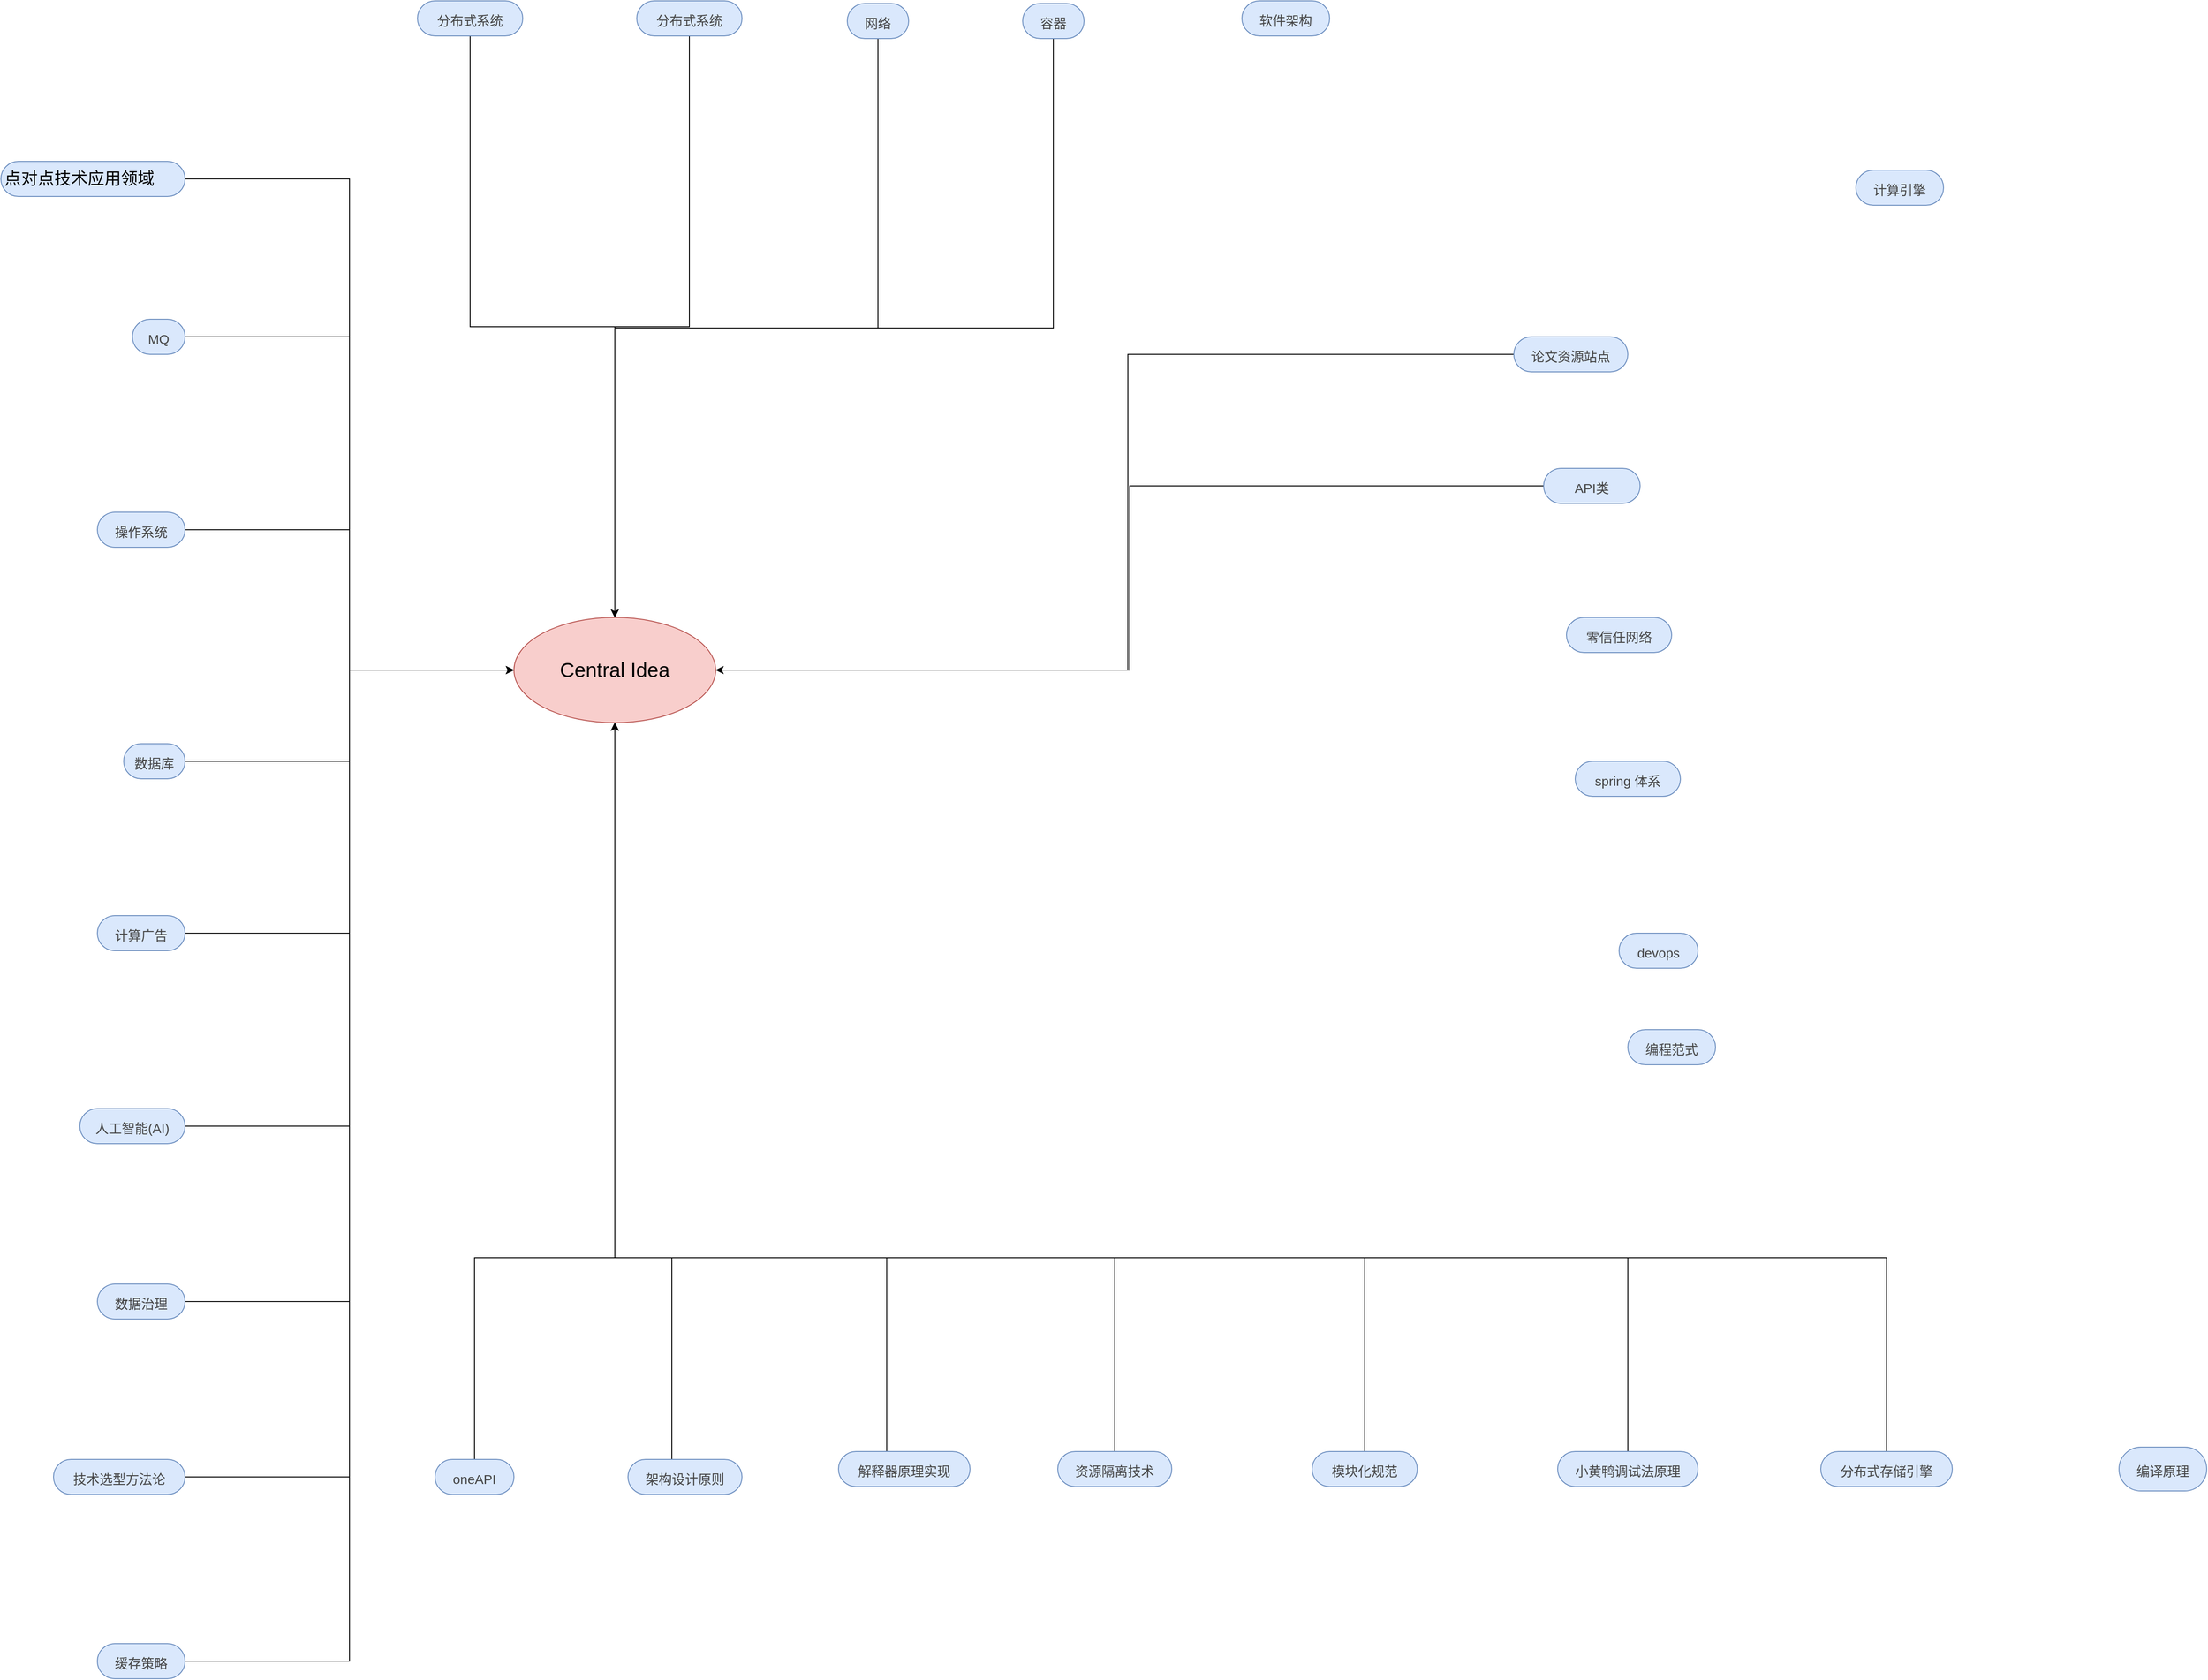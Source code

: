 <mxfile version="14.5.10" type="github">
  <diagram id="6a731a19-8d31-9384-78a2-239565b7b9f0" name="Page-1">
    <mxGraphModel dx="2591" dy="1621" grid="1" gridSize="10" guides="1" tooltips="1" connect="1" arrows="1" fold="1" page="1" pageScale="1" pageWidth="1169" pageHeight="827" background="#ffffff" math="0" shadow="0">
      <root>
        <mxCell id="0" />
        <mxCell id="1" parent="0" />
        <mxCell id="EWJaeOZzXr4_e9GZDVeo-1780" value="Central Idea" style="ellipse;whiteSpace=wrap;html=1;align=center;newEdgeStyle={&quot;edgeStyle&quot;:&quot;entityRelationEdgeStyle&quot;,&quot;startArrow&quot;:&quot;none&quot;,&quot;endArrow&quot;:&quot;none&quot;,&quot;segment&quot;:10,&quot;curved&quot;:1};treeFolding=1;treeMoving=1;labelBackgroundColor=none;fillColor=#f8cecc;strokeColor=#b85450;fontSize=23;" vertex="1" parent="1">
          <mxGeometry x="470" y="250" width="230" height="120" as="geometry" />
        </mxCell>
        <mxCell id="EWJaeOZzXr4_e9GZDVeo-1785" value="&lt;span style=&quot;color: rgb(68, 68, 68); font-size: 15px; text-align: left;&quot;&gt;编程范式&lt;/span&gt;" style="whiteSpace=wrap;html=1;rounded=1;arcSize=50;align=center;verticalAlign=middle;strokeWidth=1;autosize=1;spacing=4;treeFolding=1;treeMoving=1;newEdgeStyle={&quot;edgeStyle&quot;:&quot;entityRelationEdgeStyle&quot;,&quot;startArrow&quot;:&quot;none&quot;,&quot;endArrow&quot;:&quot;none&quot;,&quot;segment&quot;:10,&quot;curved&quot;:1};labelBackgroundColor=none;fontSize=23;fillColor=#dae8fc;strokeColor=#6c8ebf;" vertex="1" parent="1">
          <mxGeometry x="1740" y="720" width="100" height="40" as="geometry" />
        </mxCell>
        <mxCell id="EWJaeOZzXr4_e9GZDVeo-1792" value="&lt;span style=&quot;color: rgb(68 , 68 , 68) ; font-size: 15px ; text-align: left&quot;&gt;计算引擎&lt;/span&gt;" style="whiteSpace=wrap;html=1;rounded=1;arcSize=50;align=center;verticalAlign=middle;strokeWidth=1;autosize=1;spacing=4;treeFolding=1;treeMoving=1;newEdgeStyle={&quot;edgeStyle&quot;:&quot;entityRelationEdgeStyle&quot;,&quot;startArrow&quot;:&quot;none&quot;,&quot;endArrow&quot;:&quot;none&quot;,&quot;segment&quot;:10,&quot;curved&quot;:1};labelBackgroundColor=none;fontSize=23;fillColor=#dae8fc;strokeColor=#6c8ebf;" vertex="1" parent="1">
          <mxGeometry x="2000" y="-260" width="100" height="40" as="geometry" />
        </mxCell>
        <mxCell id="EWJaeOZzXr4_e9GZDVeo-1798" value="&lt;span style=&quot;color: rgb(68 , 68 , 68) ; font-size: 15px ; text-align: left&quot;&gt;编译原理&lt;br&gt;&lt;/span&gt;" style="whiteSpace=wrap;html=1;rounded=1;arcSize=50;align=center;verticalAlign=middle;strokeWidth=1;autosize=1;spacing=4;treeFolding=1;treeMoving=1;newEdgeStyle={&quot;edgeStyle&quot;:&quot;entityRelationEdgeStyle&quot;,&quot;startArrow&quot;:&quot;none&quot;,&quot;endArrow&quot;:&quot;none&quot;,&quot;segment&quot;:10,&quot;curved&quot;:1};labelBackgroundColor=none;fontSize=23;fillColor=#dae8fc;strokeColor=#6c8ebf;" vertex="1" parent="1">
          <mxGeometry x="2300" y="1196" width="100" height="50" as="geometry" />
        </mxCell>
        <mxCell id="EWJaeOZzXr4_e9GZDVeo-1935" style="edgeStyle=orthogonalEdgeStyle;rounded=0;orthogonalLoop=1;jettySize=auto;html=1;entryX=1;entryY=0.5;entryDx=0;entryDy=0;fontSize=19;fontColor=#FF0000;targetPerimeterSpacing=0;" edge="1" parent="1" source="EWJaeOZzXr4_e9GZDVeo-1800" target="EWJaeOZzXr4_e9GZDVeo-1780">
          <mxGeometry relative="1" as="geometry" />
        </mxCell>
        <mxCell id="EWJaeOZzXr4_e9GZDVeo-1800" value="&lt;span style=&quot;color: rgb(68 , 68 , 68) ; font-size: 15px ; text-align: left&quot;&gt;API类&lt;/span&gt;" style="whiteSpace=wrap;html=1;rounded=1;arcSize=50;align=center;verticalAlign=middle;strokeWidth=1;autosize=1;spacing=4;treeFolding=1;treeMoving=1;newEdgeStyle={&quot;edgeStyle&quot;:&quot;entityRelationEdgeStyle&quot;,&quot;startArrow&quot;:&quot;none&quot;,&quot;endArrow&quot;:&quot;none&quot;,&quot;segment&quot;:10,&quot;curved&quot;:1};labelBackgroundColor=none;fontSize=23;fillColor=#dae8fc;strokeColor=#6c8ebf;" vertex="1" parent="1">
          <mxGeometry x="1644" y="80" width="110" height="40" as="geometry" />
        </mxCell>
        <mxCell id="EWJaeOZzXr4_e9GZDVeo-1805" value="&lt;span style=&quot;color: rgb(68 , 68 , 68) ; font-size: 15px ; text-align: left&quot;&gt;devops&lt;/span&gt;" style="whiteSpace=wrap;html=1;rounded=1;arcSize=50;align=center;verticalAlign=middle;strokeWidth=1;autosize=1;spacing=4;treeFolding=1;treeMoving=1;newEdgeStyle={&quot;edgeStyle&quot;:&quot;entityRelationEdgeStyle&quot;,&quot;startArrow&quot;:&quot;none&quot;,&quot;endArrow&quot;:&quot;none&quot;,&quot;segment&quot;:10,&quot;curved&quot;:1};labelBackgroundColor=none;fontSize=23;fillColor=#dae8fc;strokeColor=#6c8ebf;" vertex="1" parent="1">
          <mxGeometry x="1730" y="610" width="90" height="40" as="geometry" />
        </mxCell>
        <mxCell id="EWJaeOZzXr4_e9GZDVeo-1931" style="edgeStyle=orthogonalEdgeStyle;rounded=0;orthogonalLoop=1;jettySize=auto;html=1;entryX=0.5;entryY=1;entryDx=0;entryDy=0;fontSize=19;fontColor=#FF0000;targetPerimeterSpacing=0;" edge="1" parent="1" source="EWJaeOZzXr4_e9GZDVeo-1810" target="EWJaeOZzXr4_e9GZDVeo-1780">
          <mxGeometry relative="1" as="geometry">
            <Array as="points">
              <mxPoint x="1155" y="980" />
              <mxPoint x="585" y="980" />
            </Array>
          </mxGeometry>
        </mxCell>
        <mxCell id="EWJaeOZzXr4_e9GZDVeo-1810" value="&lt;span style=&quot;color: rgb(68 , 68 , 68) ; font-size: 15px ; text-align: left&quot;&gt;资源隔离技术&lt;br&gt;&lt;/span&gt;" style="whiteSpace=wrap;html=1;rounded=1;arcSize=50;align=center;verticalAlign=middle;strokeWidth=1;autosize=1;spacing=4;treeFolding=1;treeMoving=1;newEdgeStyle={&quot;edgeStyle&quot;:&quot;entityRelationEdgeStyle&quot;,&quot;startArrow&quot;:&quot;none&quot;,&quot;endArrow&quot;:&quot;none&quot;,&quot;segment&quot;:10,&quot;curved&quot;:1};labelBackgroundColor=none;fontSize=23;fillColor=#dae8fc;strokeColor=#6c8ebf;" vertex="1" parent="1">
          <mxGeometry x="1090" y="1201" width="130" height="40" as="geometry" />
        </mxCell>
        <mxCell id="EWJaeOZzXr4_e9GZDVeo-1932" style="edgeStyle=orthogonalEdgeStyle;rounded=0;orthogonalLoop=1;jettySize=auto;html=1;entryX=0.5;entryY=1;entryDx=0;entryDy=0;fontSize=19;fontColor=#FF0000;targetPerimeterSpacing=0;" edge="1" parent="1" source="EWJaeOZzXr4_e9GZDVeo-1812" target="EWJaeOZzXr4_e9GZDVeo-1780">
          <mxGeometry relative="1" as="geometry">
            <Array as="points">
              <mxPoint x="1440" y="980" />
              <mxPoint x="585" y="980" />
            </Array>
          </mxGeometry>
        </mxCell>
        <mxCell id="EWJaeOZzXr4_e9GZDVeo-1812" value="&lt;span style=&quot;color: rgb(68 , 68 , 68) ; font-size: 15px ; text-align: left&quot;&gt;模块化规范&lt;br&gt;&lt;/span&gt;" style="whiteSpace=wrap;html=1;rounded=1;arcSize=50;align=center;verticalAlign=middle;strokeWidth=1;autosize=1;spacing=4;treeFolding=1;treeMoving=1;newEdgeStyle={&quot;edgeStyle&quot;:&quot;entityRelationEdgeStyle&quot;,&quot;startArrow&quot;:&quot;none&quot;,&quot;endArrow&quot;:&quot;none&quot;,&quot;segment&quot;:10,&quot;curved&quot;:1};labelBackgroundColor=none;fontSize=23;fillColor=#dae8fc;strokeColor=#6c8ebf;" vertex="1" parent="1">
          <mxGeometry x="1380" y="1201" width="120" height="40" as="geometry" />
        </mxCell>
        <mxCell id="EWJaeOZzXr4_e9GZDVeo-1933" style="edgeStyle=orthogonalEdgeStyle;rounded=0;orthogonalLoop=1;jettySize=auto;html=1;entryX=0.5;entryY=1;entryDx=0;entryDy=0;fontSize=19;fontColor=#FF0000;targetPerimeterSpacing=0;" edge="1" parent="1" source="EWJaeOZzXr4_e9GZDVeo-1815" target="EWJaeOZzXr4_e9GZDVeo-1780">
          <mxGeometry relative="1" as="geometry">
            <Array as="points">
              <mxPoint x="1740" y="980" />
              <mxPoint x="585" y="980" />
            </Array>
          </mxGeometry>
        </mxCell>
        <mxCell id="EWJaeOZzXr4_e9GZDVeo-1815" value="&lt;span style=&quot;color: rgb(68 , 68 , 68) ; font-size: 15px ; text-align: left&quot;&gt;小黄鸭调试法原理&lt;/span&gt;" style="whiteSpace=wrap;html=1;rounded=1;arcSize=50;align=center;verticalAlign=middle;strokeWidth=1;autosize=1;spacing=4;treeFolding=1;treeMoving=1;newEdgeStyle={&quot;edgeStyle&quot;:&quot;entityRelationEdgeStyle&quot;,&quot;startArrow&quot;:&quot;none&quot;,&quot;endArrow&quot;:&quot;none&quot;,&quot;segment&quot;:10,&quot;curved&quot;:1};labelBackgroundColor=none;fontSize=23;fillColor=#dae8fc;strokeColor=#6c8ebf;" vertex="1" parent="1">
          <mxGeometry x="1660" y="1201" width="160" height="40" as="geometry" />
        </mxCell>
        <mxCell id="EWJaeOZzXr4_e9GZDVeo-1928" style="edgeStyle=orthogonalEdgeStyle;rounded=0;orthogonalLoop=1;jettySize=auto;html=1;entryX=0.5;entryY=1;entryDx=0;entryDy=0;fontSize=19;fontColor=#FF0000;targetPerimeterSpacing=0;" edge="1" parent="1" source="EWJaeOZzXr4_e9GZDVeo-1817" target="EWJaeOZzXr4_e9GZDVeo-1780">
          <mxGeometry relative="1" as="geometry">
            <Array as="points">
              <mxPoint x="650" y="980" />
              <mxPoint x="585" y="980" />
            </Array>
          </mxGeometry>
        </mxCell>
        <mxCell id="EWJaeOZzXr4_e9GZDVeo-1817" value="&lt;span style=&quot;color: rgb(68 , 68 , 68) ; font-size: 15px ; text-align: left&quot;&gt;架构设计原则&lt;br&gt;&lt;/span&gt;" style="whiteSpace=wrap;html=1;rounded=1;arcSize=50;align=center;verticalAlign=middle;strokeWidth=1;autosize=1;spacing=4;treeFolding=1;treeMoving=1;newEdgeStyle={&quot;edgeStyle&quot;:&quot;entityRelationEdgeStyle&quot;,&quot;startArrow&quot;:&quot;none&quot;,&quot;endArrow&quot;:&quot;none&quot;,&quot;segment&quot;:10,&quot;curved&quot;:1};labelBackgroundColor=none;fontSize=23;fillColor=#dae8fc;strokeColor=#6c8ebf;fontStyle=0" vertex="1" parent="1">
          <mxGeometry x="600.0" y="1210" width="130" height="40" as="geometry" />
        </mxCell>
        <mxCell id="EWJaeOZzXr4_e9GZDVeo-1929" style="edgeStyle=orthogonalEdgeStyle;rounded=0;orthogonalLoop=1;jettySize=auto;html=1;entryX=0.5;entryY=1;entryDx=0;entryDy=0;fontSize=19;fontColor=#FF0000;targetPerimeterSpacing=0;exitX=0.5;exitY=0;exitDx=0;exitDy=0;" edge="1" parent="1" source="EWJaeOZzXr4_e9GZDVeo-1819" target="EWJaeOZzXr4_e9GZDVeo-1780">
          <mxGeometry relative="1" as="geometry">
            <Array as="points">
              <mxPoint x="895" y="980" />
              <mxPoint x="585" y="980" />
            </Array>
          </mxGeometry>
        </mxCell>
        <mxCell id="EWJaeOZzXr4_e9GZDVeo-1819" value="&lt;span style=&quot;color: rgb(68 , 68 , 68) ; font-size: 15px ; text-align: left&quot;&gt;解释器原理实现&lt;/span&gt;" style="whiteSpace=wrap;html=1;rounded=1;arcSize=50;align=center;verticalAlign=middle;strokeWidth=1;autosize=1;spacing=4;treeFolding=1;treeMoving=1;newEdgeStyle={&quot;edgeStyle&quot;:&quot;entityRelationEdgeStyle&quot;,&quot;startArrow&quot;:&quot;none&quot;,&quot;endArrow&quot;:&quot;none&quot;,&quot;segment&quot;:10,&quot;curved&quot;:1};labelBackgroundColor=none;fontSize=23;fillColor=#dae8fc;strokeColor=#6c8ebf;" vertex="1" parent="1">
          <mxGeometry x="840" y="1201" width="150" height="40" as="geometry" />
        </mxCell>
        <mxCell id="EWJaeOZzXr4_e9GZDVeo-1927" style="edgeStyle=orthogonalEdgeStyle;rounded=0;orthogonalLoop=1;jettySize=auto;html=1;entryX=0.5;entryY=1;entryDx=0;entryDy=0;fontSize=19;fontColor=#FF0000;targetPerimeterSpacing=0;" edge="1" parent="1" source="EWJaeOZzXr4_e9GZDVeo-1821" target="EWJaeOZzXr4_e9GZDVeo-1780">
          <mxGeometry relative="1" as="geometry">
            <Array as="points">
              <mxPoint x="425" y="980" />
              <mxPoint x="585" y="980" />
            </Array>
          </mxGeometry>
        </mxCell>
        <mxCell id="EWJaeOZzXr4_e9GZDVeo-1821" value="&lt;span style=&quot;color: rgb(68 , 68 , 68) ; font-size: 15px ; text-align: left&quot;&gt;oneAPI&lt;br&gt;&lt;/span&gt;" style="whiteSpace=wrap;html=1;rounded=1;arcSize=50;align=center;verticalAlign=middle;strokeWidth=1;autosize=1;spacing=4;treeFolding=1;treeMoving=1;newEdgeStyle={&quot;edgeStyle&quot;:&quot;entityRelationEdgeStyle&quot;,&quot;startArrow&quot;:&quot;none&quot;,&quot;endArrow&quot;:&quot;none&quot;,&quot;segment&quot;:10,&quot;curved&quot;:1};labelBackgroundColor=none;fontSize=23;fillColor=#dae8fc;strokeColor=#6c8ebf;" vertex="1" parent="1">
          <mxGeometry x="380" y="1210" width="90" height="40" as="geometry" />
        </mxCell>
        <mxCell id="EWJaeOZzXr4_e9GZDVeo-1920" style="edgeStyle=orthogonalEdgeStyle;rounded=0;orthogonalLoop=1;jettySize=auto;html=1;entryX=0;entryY=0.5;entryDx=0;entryDy=0;fontSize=19;fontColor=#FF0000;targetPerimeterSpacing=0;" edge="1" parent="1" source="EWJaeOZzXr4_e9GZDVeo-1823" target="EWJaeOZzXr4_e9GZDVeo-1780">
          <mxGeometry relative="1" as="geometry" />
        </mxCell>
        <mxCell id="EWJaeOZzXr4_e9GZDVeo-1823" value="&lt;span style=&quot;color: rgb(68 , 68 , 68) ; font-size: 15px ; text-align: left&quot;&gt;缓存策略&lt;br&gt;&lt;/span&gt;" style="whiteSpace=wrap;html=1;rounded=1;arcSize=50;align=center;verticalAlign=middle;strokeWidth=1;autosize=1;spacing=4;treeFolding=1;treeMoving=1;newEdgeStyle={&quot;edgeStyle&quot;:&quot;entityRelationEdgeStyle&quot;,&quot;startArrow&quot;:&quot;none&quot;,&quot;endArrow&quot;:&quot;none&quot;,&quot;segment&quot;:10,&quot;curved&quot;:1};labelBackgroundColor=none;fontSize=23;fillColor=#dae8fc;strokeColor=#6c8ebf;" vertex="1" parent="1">
          <mxGeometry x="-5" y="1420" width="100" height="40" as="geometry" />
        </mxCell>
        <mxCell id="EWJaeOZzXr4_e9GZDVeo-1919" style="edgeStyle=orthogonalEdgeStyle;rounded=0;orthogonalLoop=1;jettySize=auto;html=1;entryX=0;entryY=0.5;entryDx=0;entryDy=0;fontSize=19;fontColor=#FF0000;targetPerimeterSpacing=0;" edge="1" parent="1" source="EWJaeOZzXr4_e9GZDVeo-1853" target="EWJaeOZzXr4_e9GZDVeo-1780">
          <mxGeometry relative="1" as="geometry" />
        </mxCell>
        <mxCell id="EWJaeOZzXr4_e9GZDVeo-1853" value="&lt;span style=&quot;color: rgb(68 , 68 , 68) ; font-size: 15px ; text-align: left&quot;&gt;技术选型方法论&lt;br&gt;&lt;/span&gt;" style="whiteSpace=wrap;html=1;rounded=1;arcSize=50;align=center;verticalAlign=middle;strokeWidth=1;autosize=1;spacing=4;treeFolding=1;treeMoving=1;newEdgeStyle={&quot;edgeStyle&quot;:&quot;entityRelationEdgeStyle&quot;,&quot;startArrow&quot;:&quot;none&quot;,&quot;endArrow&quot;:&quot;none&quot;,&quot;segment&quot;:10,&quot;curved&quot;:1};labelBackgroundColor=none;fontSize=23;fillColor=#dae8fc;strokeColor=#6c8ebf;" vertex="1" parent="1">
          <mxGeometry x="-55" y="1210" width="150" height="40" as="geometry" />
        </mxCell>
        <mxCell id="EWJaeOZzXr4_e9GZDVeo-1918" style="edgeStyle=orthogonalEdgeStyle;rounded=0;orthogonalLoop=1;jettySize=auto;html=1;entryX=0;entryY=0.5;entryDx=0;entryDy=0;fontSize=19;fontColor=#FF0000;targetPerimeterSpacing=0;" edge="1" parent="1" source="EWJaeOZzXr4_e9GZDVeo-1855" target="EWJaeOZzXr4_e9GZDVeo-1780">
          <mxGeometry relative="1" as="geometry" />
        </mxCell>
        <mxCell id="EWJaeOZzXr4_e9GZDVeo-1855" value="&lt;span style=&quot;color: rgb(68 , 68 , 68) ; font-size: 15px ; text-align: left&quot;&gt;数据治理&lt;br&gt;&lt;/span&gt;" style="whiteSpace=wrap;html=1;rounded=1;arcSize=50;align=center;verticalAlign=middle;strokeWidth=1;autosize=1;spacing=4;treeFolding=1;treeMoving=1;newEdgeStyle={&quot;edgeStyle&quot;:&quot;entityRelationEdgeStyle&quot;,&quot;startArrow&quot;:&quot;none&quot;,&quot;endArrow&quot;:&quot;none&quot;,&quot;segment&quot;:10,&quot;curved&quot;:1};labelBackgroundColor=none;fontSize=23;fillColor=#dae8fc;strokeColor=#6c8ebf;" vertex="1" parent="1">
          <mxGeometry x="-5" y="1010" width="100" height="40" as="geometry" />
        </mxCell>
        <mxCell id="EWJaeOZzXr4_e9GZDVeo-1917" style="edgeStyle=orthogonalEdgeStyle;rounded=0;orthogonalLoop=1;jettySize=auto;html=1;entryX=0;entryY=0.5;entryDx=0;entryDy=0;fontSize=19;fontColor=#FF0000;targetPerimeterSpacing=0;" edge="1" parent="1" source="EWJaeOZzXr4_e9GZDVeo-1857" target="EWJaeOZzXr4_e9GZDVeo-1780">
          <mxGeometry relative="1" as="geometry" />
        </mxCell>
        <mxCell id="EWJaeOZzXr4_e9GZDVeo-1857" value="&lt;span style=&quot;color: rgb(68 , 68 , 68) ; font-size: 15px ; text-align: left&quot;&gt;人工智能(AI)&lt;br&gt;&lt;/span&gt;" style="whiteSpace=wrap;html=1;rounded=1;arcSize=50;align=center;verticalAlign=middle;strokeWidth=1;autosize=1;spacing=4;treeFolding=1;treeMoving=1;newEdgeStyle={&quot;edgeStyle&quot;:&quot;entityRelationEdgeStyle&quot;,&quot;startArrow&quot;:&quot;none&quot;,&quot;endArrow&quot;:&quot;none&quot;,&quot;segment&quot;:10,&quot;curved&quot;:1};labelBackgroundColor=none;fontSize=23;fillColor=#dae8fc;strokeColor=#6c8ebf;" vertex="1" parent="1">
          <mxGeometry x="-25" y="810" width="120" height="40" as="geometry" />
        </mxCell>
        <mxCell id="EWJaeOZzXr4_e9GZDVeo-1916" style="edgeStyle=orthogonalEdgeStyle;rounded=0;orthogonalLoop=1;jettySize=auto;html=1;entryX=0;entryY=0.5;entryDx=0;entryDy=0;fontSize=19;fontColor=#FF0000;targetPerimeterSpacing=0;" edge="1" parent="1" source="EWJaeOZzXr4_e9GZDVeo-1859" target="EWJaeOZzXr4_e9GZDVeo-1780">
          <mxGeometry relative="1" as="geometry" />
        </mxCell>
        <mxCell id="EWJaeOZzXr4_e9GZDVeo-1859" value="&lt;span style=&quot;color: rgb(68 , 68 , 68) ; font-size: 15px ; text-align: left&quot;&gt;计算广告&lt;br&gt;&lt;/span&gt;" style="whiteSpace=wrap;html=1;rounded=1;arcSize=50;align=center;verticalAlign=middle;strokeWidth=1;autosize=1;spacing=4;treeFolding=1;treeMoving=1;newEdgeStyle={&quot;edgeStyle&quot;:&quot;entityRelationEdgeStyle&quot;,&quot;startArrow&quot;:&quot;none&quot;,&quot;endArrow&quot;:&quot;none&quot;,&quot;segment&quot;:10,&quot;curved&quot;:1};labelBackgroundColor=none;fontSize=23;fillColor=#dae8fc;strokeColor=#6c8ebf;" vertex="1" parent="1">
          <mxGeometry x="-5" y="590" width="100" height="40" as="geometry" />
        </mxCell>
        <mxCell id="EWJaeOZzXr4_e9GZDVeo-1915" style="edgeStyle=orthogonalEdgeStyle;rounded=0;orthogonalLoop=1;jettySize=auto;html=1;entryX=0;entryY=0.5;entryDx=0;entryDy=0;fontSize=19;fontColor=#FF0000;targetPerimeterSpacing=0;" edge="1" parent="1" source="EWJaeOZzXr4_e9GZDVeo-1861" target="EWJaeOZzXr4_e9GZDVeo-1780">
          <mxGeometry relative="1" as="geometry" />
        </mxCell>
        <mxCell id="EWJaeOZzXr4_e9GZDVeo-1861" value="&lt;span style=&quot;color: rgb(68 , 68 , 68) ; font-size: 15px ; text-align: left&quot;&gt;数据库&lt;br&gt;&lt;/span&gt;" style="whiteSpace=wrap;html=1;rounded=1;arcSize=50;align=center;verticalAlign=middle;strokeWidth=1;autosize=1;spacing=4;treeFolding=1;treeMoving=1;newEdgeStyle={&quot;edgeStyle&quot;:&quot;entityRelationEdgeStyle&quot;,&quot;startArrow&quot;:&quot;none&quot;,&quot;endArrow&quot;:&quot;none&quot;,&quot;segment&quot;:10,&quot;curved&quot;:1};labelBackgroundColor=none;fontSize=23;fillColor=#dae8fc;strokeColor=#6c8ebf;" vertex="1" parent="1">
          <mxGeometry x="25" y="394" width="70" height="40" as="geometry" />
        </mxCell>
        <mxCell id="EWJaeOZzXr4_e9GZDVeo-1924" style="edgeStyle=orthogonalEdgeStyle;rounded=0;orthogonalLoop=1;jettySize=auto;html=1;entryX=0.5;entryY=0;entryDx=0;entryDy=0;fontSize=19;fontColor=#FF0000;targetPerimeterSpacing=0;" edge="1" parent="1" source="EWJaeOZzXr4_e9GZDVeo-1865" target="EWJaeOZzXr4_e9GZDVeo-1780">
          <mxGeometry relative="1" as="geometry" />
        </mxCell>
        <mxCell id="EWJaeOZzXr4_e9GZDVeo-1865" value="&lt;span style=&quot;color: rgb(68 , 68 , 68) ; font-size: 15px ; text-align: left&quot;&gt;分布式系统&lt;br&gt;&lt;/span&gt;" style="whiteSpace=wrap;html=1;rounded=1;arcSize=50;align=center;verticalAlign=middle;strokeWidth=1;autosize=1;spacing=4;treeFolding=1;treeMoving=1;newEdgeStyle={&quot;edgeStyle&quot;:&quot;entityRelationEdgeStyle&quot;,&quot;startArrow&quot;:&quot;none&quot;,&quot;endArrow&quot;:&quot;none&quot;,&quot;segment&quot;:10,&quot;curved&quot;:1};labelBackgroundColor=none;fontSize=23;fillColor=#dae8fc;strokeColor=#6c8ebf;" vertex="1" parent="1">
          <mxGeometry x="610" y="-453" width="120" height="40" as="geometry" />
        </mxCell>
        <mxCell id="EWJaeOZzXr4_e9GZDVeo-1913" style="edgeStyle=orthogonalEdgeStyle;rounded=0;orthogonalLoop=1;jettySize=auto;html=1;entryX=0;entryY=0.5;entryDx=0;entryDy=0;fontSize=19;fontColor=#FF0000;targetPerimeterSpacing=0;" edge="1" parent="1" source="EWJaeOZzXr4_e9GZDVeo-1867" target="EWJaeOZzXr4_e9GZDVeo-1780">
          <mxGeometry relative="1" as="geometry" />
        </mxCell>
        <mxCell id="EWJaeOZzXr4_e9GZDVeo-1867" value="&lt;span style=&quot;color: rgb(68 , 68 , 68) ; font-size: 15px ; text-align: left&quot;&gt;MQ&lt;br&gt;&lt;/span&gt;" style="whiteSpace=wrap;html=1;rounded=1;arcSize=50;align=center;verticalAlign=middle;strokeWidth=1;autosize=1;spacing=4;treeFolding=1;treeMoving=1;newEdgeStyle={&quot;edgeStyle&quot;:&quot;entityRelationEdgeStyle&quot;,&quot;startArrow&quot;:&quot;none&quot;,&quot;endArrow&quot;:&quot;none&quot;,&quot;segment&quot;:10,&quot;curved&quot;:1};labelBackgroundColor=none;fontSize=23;fillColor=#dae8fc;strokeColor=#6c8ebf;" vertex="1" parent="1">
          <mxGeometry x="35" y="-90.0" width="60" height="40" as="geometry" />
        </mxCell>
        <mxCell id="EWJaeOZzXr4_e9GZDVeo-1925" style="edgeStyle=orthogonalEdgeStyle;rounded=0;orthogonalLoop=1;jettySize=auto;html=1;entryX=0.5;entryY=0;entryDx=0;entryDy=0;fontSize=19;fontColor=#FF0000;targetPerimeterSpacing=0;" edge="1" parent="1" source="EWJaeOZzXr4_e9GZDVeo-1869" target="EWJaeOZzXr4_e9GZDVeo-1780">
          <mxGeometry relative="1" as="geometry">
            <Array as="points">
              <mxPoint x="885" y="-80" />
              <mxPoint x="585" y="-80" />
            </Array>
          </mxGeometry>
        </mxCell>
        <mxCell id="EWJaeOZzXr4_e9GZDVeo-1869" value="&lt;span style=&quot;color: rgb(68 , 68 , 68) ; font-size: 15px ; text-align: left&quot;&gt;网络&lt;br&gt;&lt;/span&gt;" style="whiteSpace=wrap;html=1;rounded=1;arcSize=50;align=center;verticalAlign=middle;strokeWidth=1;autosize=1;spacing=4;treeFolding=1;treeMoving=1;newEdgeStyle={&quot;edgeStyle&quot;:&quot;entityRelationEdgeStyle&quot;,&quot;startArrow&quot;:&quot;none&quot;,&quot;endArrow&quot;:&quot;none&quot;,&quot;segment&quot;:10,&quot;curved&quot;:1};labelBackgroundColor=none;fontSize=23;fillColor=#dae8fc;strokeColor=#6c8ebf;" vertex="1" parent="1">
          <mxGeometry x="850" y="-450" width="70" height="40" as="geometry" />
        </mxCell>
        <mxCell id="EWJaeOZzXr4_e9GZDVeo-1926" style="edgeStyle=orthogonalEdgeStyle;rounded=0;orthogonalLoop=1;jettySize=auto;html=1;entryX=0.5;entryY=0;entryDx=0;entryDy=0;fontSize=19;fontColor=#FF0000;targetPerimeterSpacing=0;" edge="1" parent="1" source="EWJaeOZzXr4_e9GZDVeo-1871" target="EWJaeOZzXr4_e9GZDVeo-1780">
          <mxGeometry relative="1" as="geometry">
            <Array as="points">
              <mxPoint x="1085" y="-80" />
              <mxPoint x="585" y="-80" />
            </Array>
          </mxGeometry>
        </mxCell>
        <mxCell id="EWJaeOZzXr4_e9GZDVeo-1871" value="&lt;span style=&quot;color: rgb(68 , 68 , 68) ; font-size: 15px ; text-align: left&quot;&gt;容器&lt;br&gt;&lt;/span&gt;" style="whiteSpace=wrap;html=1;rounded=1;arcSize=50;align=center;verticalAlign=middle;strokeWidth=1;autosize=1;spacing=4;treeFolding=1;treeMoving=1;newEdgeStyle={&quot;edgeStyle&quot;:&quot;entityRelationEdgeStyle&quot;,&quot;startArrow&quot;:&quot;none&quot;,&quot;endArrow&quot;:&quot;none&quot;,&quot;segment&quot;:10,&quot;curved&quot;:1};labelBackgroundColor=none;fontSize=23;fillColor=#dae8fc;strokeColor=#6c8ebf;" vertex="1" parent="1">
          <mxGeometry x="1050" y="-450" width="70" height="40" as="geometry" />
        </mxCell>
        <mxCell id="EWJaeOZzXr4_e9GZDVeo-1877" value="&lt;span style=&quot;color: rgb(68 , 68 , 68) ; font-size: 15px ; text-align: left&quot;&gt;软件架构&lt;br&gt;&lt;/span&gt;" style="whiteSpace=wrap;html=1;rounded=1;arcSize=50;align=center;verticalAlign=middle;strokeWidth=1;autosize=1;spacing=4;treeFolding=1;treeMoving=1;newEdgeStyle={&quot;edgeStyle&quot;:&quot;entityRelationEdgeStyle&quot;,&quot;startArrow&quot;:&quot;none&quot;,&quot;endArrow&quot;:&quot;none&quot;,&quot;segment&quot;:10,&quot;curved&quot;:1};labelBackgroundColor=none;fontSize=23;fillColor=#dae8fc;strokeColor=#6c8ebf;" vertex="1" parent="1">
          <mxGeometry x="1300" y="-453" width="100" height="40" as="geometry" />
        </mxCell>
        <mxCell id="EWJaeOZzXr4_e9GZDVeo-1914" style="edgeStyle=orthogonalEdgeStyle;rounded=0;orthogonalLoop=1;jettySize=auto;html=1;entryX=0;entryY=0.5;entryDx=0;entryDy=0;fontSize=19;fontColor=#FF0000;targetPerimeterSpacing=0;" edge="1" parent="1" source="EWJaeOZzXr4_e9GZDVeo-1885" target="EWJaeOZzXr4_e9GZDVeo-1780">
          <mxGeometry relative="1" as="geometry" />
        </mxCell>
        <mxCell id="EWJaeOZzXr4_e9GZDVeo-1885" value="&lt;span style=&quot;color: rgb(68 , 68 , 68) ; font-size: 15px ; text-align: left&quot;&gt;操作系统&lt;br&gt;&lt;/span&gt;" style="whiteSpace=wrap;html=1;rounded=1;arcSize=50;align=center;verticalAlign=middle;strokeWidth=1;autosize=1;spacing=4;treeFolding=1;treeMoving=1;newEdgeStyle={&quot;edgeStyle&quot;:&quot;entityRelationEdgeStyle&quot;,&quot;startArrow&quot;:&quot;none&quot;,&quot;endArrow&quot;:&quot;none&quot;,&quot;segment&quot;:10,&quot;curved&quot;:1};labelBackgroundColor=none;fontSize=23;fillColor=#dae8fc;strokeColor=#6c8ebf;" vertex="1" parent="1">
          <mxGeometry x="-5" y="130.0" width="100" height="40" as="geometry" />
        </mxCell>
        <mxCell id="EWJaeOZzXr4_e9GZDVeo-1887" value="&lt;span style=&quot;color: rgb(68 , 68 , 68) ; font-size: 15px ; text-align: left&quot;&gt;零信任网络&lt;br&gt;&lt;/span&gt;" style="whiteSpace=wrap;html=1;rounded=1;arcSize=50;align=center;verticalAlign=middle;strokeWidth=1;autosize=1;spacing=4;treeFolding=1;treeMoving=1;newEdgeStyle={&quot;edgeStyle&quot;:&quot;entityRelationEdgeStyle&quot;,&quot;startArrow&quot;:&quot;none&quot;,&quot;endArrow&quot;:&quot;none&quot;,&quot;segment&quot;:10,&quot;curved&quot;:1};labelBackgroundColor=none;fontSize=23;fillColor=#dae8fc;strokeColor=#6c8ebf;" vertex="1" parent="1">
          <mxGeometry x="1670" y="250" width="120" height="40" as="geometry" />
        </mxCell>
        <mxCell id="EWJaeOZzXr4_e9GZDVeo-1889" value="&lt;span style=&quot;color: rgb(68 , 68 , 68) ; font-size: 15px ; text-align: left&quot;&gt;spring 体系&lt;br&gt;&lt;/span&gt;" style="whiteSpace=wrap;html=1;rounded=1;arcSize=50;align=center;verticalAlign=middle;strokeWidth=1;autosize=1;spacing=4;treeFolding=1;treeMoving=1;newEdgeStyle={&quot;edgeStyle&quot;:&quot;entityRelationEdgeStyle&quot;,&quot;startArrow&quot;:&quot;none&quot;,&quot;endArrow&quot;:&quot;none&quot;,&quot;segment&quot;:10,&quot;curved&quot;:1};labelBackgroundColor=none;fontSize=23;fillColor=#dae8fc;strokeColor=#6c8ebf;" vertex="1" parent="1">
          <mxGeometry x="1680" y="414" width="120" height="40" as="geometry" />
        </mxCell>
        <mxCell id="EWJaeOZzXr4_e9GZDVeo-1934" style="edgeStyle=orthogonalEdgeStyle;rounded=0;orthogonalLoop=1;jettySize=auto;html=1;entryX=1;entryY=0.5;entryDx=0;entryDy=0;fontSize=19;fontColor=#FF0000;targetPerimeterSpacing=0;" edge="1" parent="1" source="EWJaeOZzXr4_e9GZDVeo-1891" target="EWJaeOZzXr4_e9GZDVeo-1780">
          <mxGeometry relative="1" as="geometry">
            <Array as="points">
              <mxPoint x="1170" y="-50" />
              <mxPoint x="1170" y="310" />
            </Array>
          </mxGeometry>
        </mxCell>
        <mxCell id="EWJaeOZzXr4_e9GZDVeo-1891" value="&lt;span style=&quot;color: rgb(68 , 68 , 68) ; font-size: 15px ; text-align: left&quot;&gt;论文资源站点&lt;br&gt;&lt;/span&gt;" style="whiteSpace=wrap;html=1;rounded=1;arcSize=50;align=center;verticalAlign=middle;strokeWidth=1;autosize=1;spacing=4;treeFolding=1;treeMoving=1;newEdgeStyle={&quot;edgeStyle&quot;:&quot;entityRelationEdgeStyle&quot;,&quot;startArrow&quot;:&quot;none&quot;,&quot;endArrow&quot;:&quot;none&quot;,&quot;segment&quot;:10,&quot;curved&quot;:1};labelBackgroundColor=none;fontSize=23;fillColor=#dae8fc;strokeColor=#6c8ebf;" vertex="1" parent="1">
          <mxGeometry x="1610" y="-70" width="130" height="40" as="geometry" />
        </mxCell>
        <mxCell id="EWJaeOZzXr4_e9GZDVeo-1921" style="edgeStyle=orthogonalEdgeStyle;rounded=0;orthogonalLoop=1;jettySize=auto;html=1;entryX=0;entryY=0.5;entryDx=0;entryDy=0;fontSize=19;fontColor=#FF0000;targetPerimeterSpacing=0;" edge="1" parent="1" source="EWJaeOZzXr4_e9GZDVeo-1904" target="EWJaeOZzXr4_e9GZDVeo-1780">
          <mxGeometry relative="1" as="geometry" />
        </mxCell>
        <mxCell id="EWJaeOZzXr4_e9GZDVeo-1904" value="点对点技术应用领域" style="whiteSpace=wrap;rounded=1;arcSize=50;align=left;verticalAlign=middle;strokeWidth=1;autosize=1;spacing=4;treeFolding=1;treeMoving=1;newEdgeStyle={&quot;edgeStyle&quot;:&quot;entityRelationEdgeStyle&quot;,&quot;startArrow&quot;:&quot;none&quot;,&quot;endArrow&quot;:&quot;none&quot;,&quot;segment&quot;:10,&quot;curved&quot;:1};labelBackgroundColor=none;fontSize=19;fillColor=#dae8fc;strokeColor=#6c8ebf;fontStyle=0;html=1;" vertex="1" parent="1">
          <mxGeometry x="-115" y="-270" width="210" height="40" as="geometry" />
        </mxCell>
        <mxCell id="EWJaeOZzXr4_e9GZDVeo-1923" style="edgeStyle=orthogonalEdgeStyle;rounded=0;orthogonalLoop=1;jettySize=auto;html=1;entryX=0.5;entryY=0;entryDx=0;entryDy=0;fontSize=19;fontColor=#FF0000;targetPerimeterSpacing=0;exitX=0.5;exitY=1;exitDx=0;exitDy=0;" edge="1" parent="1" source="EWJaeOZzXr4_e9GZDVeo-1911" target="EWJaeOZzXr4_e9GZDVeo-1780">
          <mxGeometry relative="1" as="geometry" />
        </mxCell>
        <mxCell id="EWJaeOZzXr4_e9GZDVeo-1911" value="&lt;span style=&quot;color: rgb(68 , 68 , 68) ; font-size: 15px ; text-align: left&quot;&gt;分布式系统&lt;br&gt;&lt;/span&gt;" style="whiteSpace=wrap;html=1;rounded=1;arcSize=50;align=center;verticalAlign=middle;strokeWidth=1;autosize=1;spacing=4;treeFolding=1;treeMoving=1;newEdgeStyle={&quot;edgeStyle&quot;:&quot;entityRelationEdgeStyle&quot;,&quot;startArrow&quot;:&quot;none&quot;,&quot;endArrow&quot;:&quot;none&quot;,&quot;segment&quot;:10,&quot;curved&quot;:1};labelBackgroundColor=none;fontSize=23;fillColor=#dae8fc;strokeColor=#6c8ebf;" vertex="1" parent="1">
          <mxGeometry x="360" y="-453" width="120" height="40" as="geometry" />
        </mxCell>
        <mxCell id="EWJaeOZzXr4_e9GZDVeo-1936" style="edgeStyle=orthogonalEdgeStyle;rounded=0;orthogonalLoop=1;jettySize=auto;html=1;entryX=0.5;entryY=1;entryDx=0;entryDy=0;fontSize=19;fontColor=#FF0000;targetPerimeterSpacing=0;" edge="1" parent="1" source="EWJaeOZzXr4_e9GZDVeo-1930" target="EWJaeOZzXr4_e9GZDVeo-1780">
          <mxGeometry relative="1" as="geometry">
            <Array as="points">
              <mxPoint x="2035" y="980" />
              <mxPoint x="585" y="980" />
            </Array>
          </mxGeometry>
        </mxCell>
        <mxCell id="EWJaeOZzXr4_e9GZDVeo-1930" value="&lt;span style=&quot;color: rgb(68 , 68 , 68) ; font-size: 15px ; text-align: left&quot;&gt;分布式存储引擎&lt;br&gt;&lt;/span&gt;" style="whiteSpace=wrap;html=1;rounded=1;arcSize=50;align=center;verticalAlign=middle;strokeWidth=1;autosize=1;spacing=4;treeFolding=1;treeMoving=1;newEdgeStyle={&quot;edgeStyle&quot;:&quot;entityRelationEdgeStyle&quot;,&quot;startArrow&quot;:&quot;none&quot;,&quot;endArrow&quot;:&quot;none&quot;,&quot;segment&quot;:10,&quot;curved&quot;:1};labelBackgroundColor=none;fontSize=23;fillColor=#dae8fc;strokeColor=#6c8ebf;" vertex="1" parent="1">
          <mxGeometry x="1960" y="1201" width="150" height="40" as="geometry" />
        </mxCell>
      </root>
    </mxGraphModel>
  </diagram>
</mxfile>
